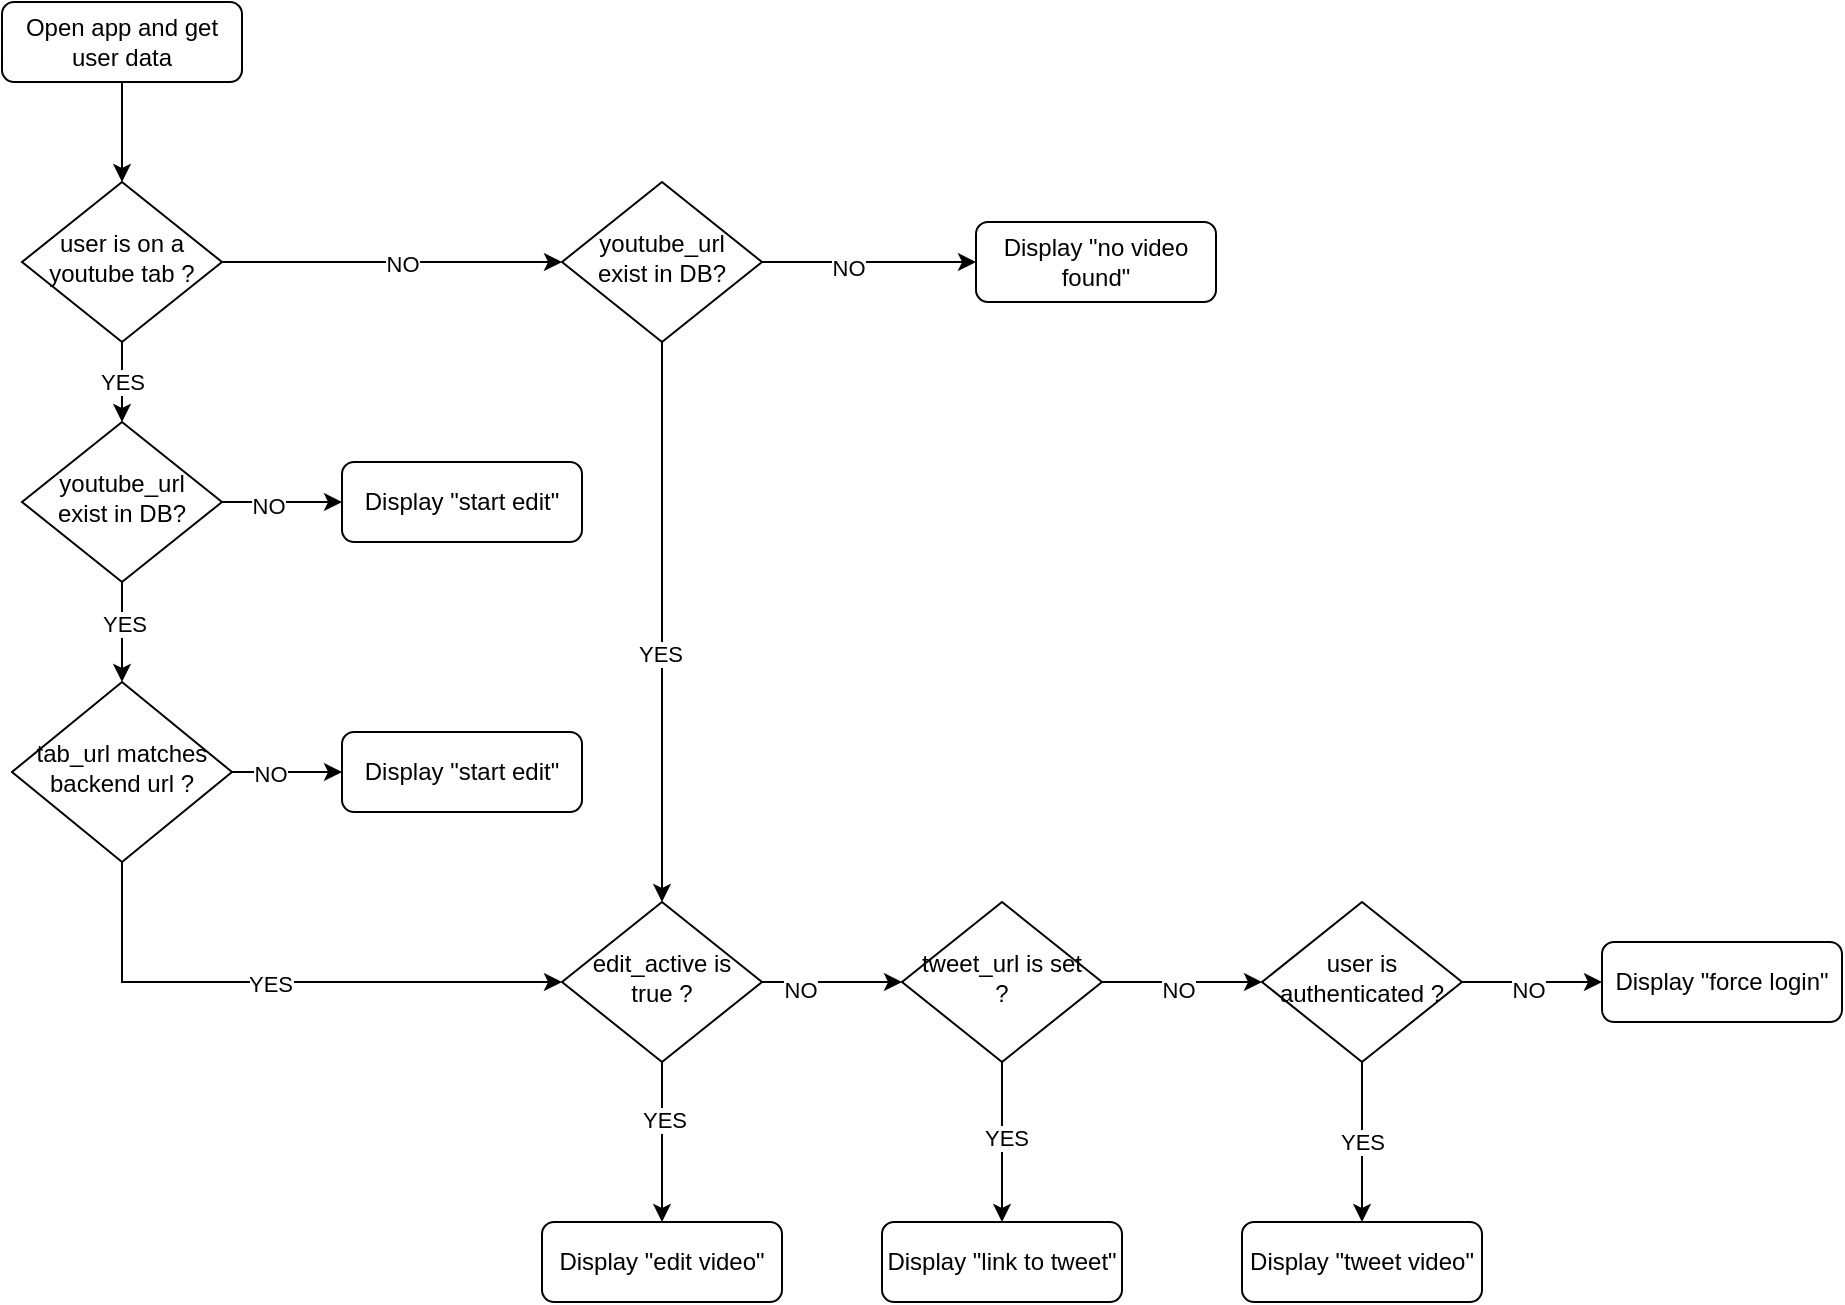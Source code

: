 <mxfile version="14.3.1" type="device"><diagram id="C5RBs43oDa-KdzZeNtuy" name="Page-1"><mxGraphModel dx="1298" dy="786" grid="1" gridSize="10" guides="1" tooltips="1" connect="1" arrows="1" fold="1" page="1" pageScale="1" pageWidth="827" pageHeight="1169" math="0" shadow="0"><root><mxCell id="WIyWlLk6GJQsqaUBKTNV-0"/><mxCell id="WIyWlLk6GJQsqaUBKTNV-1" parent="WIyWlLk6GJQsqaUBKTNV-0"/><mxCell id="OGkIsaBCRWu2nkJIB6yS-33" style="edgeStyle=orthogonalEdgeStyle;rounded=0;orthogonalLoop=1;jettySize=auto;html=1;exitX=0.5;exitY=1;exitDx=0;exitDy=0;entryX=0.5;entryY=0;entryDx=0;entryDy=0;" edge="1" parent="WIyWlLk6GJQsqaUBKTNV-1" source="OGkIsaBCRWu2nkJIB6yS-31" target="OGkIsaBCRWu2nkJIB6yS-32"><mxGeometry relative="1" as="geometry"/></mxCell><mxCell id="OGkIsaBCRWu2nkJIB6yS-31" value="Open app and get user data" style="rounded=1;whiteSpace=wrap;html=1;fontSize=12;glass=0;strokeWidth=1;shadow=0;" vertex="1" parent="WIyWlLk6GJQsqaUBKTNV-1"><mxGeometry x="340" y="750" width="120" height="40" as="geometry"/></mxCell><mxCell id="OGkIsaBCRWu2nkJIB6yS-35" style="edgeStyle=orthogonalEdgeStyle;rounded=0;orthogonalLoop=1;jettySize=auto;html=1;exitX=1;exitY=0.5;exitDx=0;exitDy=0;entryX=0;entryY=0.5;entryDx=0;entryDy=0;" edge="1" parent="WIyWlLk6GJQsqaUBKTNV-1" source="OGkIsaBCRWu2nkJIB6yS-32" target="OGkIsaBCRWu2nkJIB6yS-34"><mxGeometry relative="1" as="geometry"/></mxCell><mxCell id="OGkIsaBCRWu2nkJIB6yS-36" value="NO" style="edgeLabel;html=1;align=center;verticalAlign=middle;resizable=0;points=[];" vertex="1" connectable="0" parent="OGkIsaBCRWu2nkJIB6yS-35"><mxGeometry x="0.05" y="-1" relative="1" as="geometry"><mxPoint as="offset"/></mxGeometry></mxCell><mxCell id="OGkIsaBCRWu2nkJIB6yS-55" value="YES" style="edgeStyle=orthogonalEdgeStyle;rounded=0;orthogonalLoop=1;jettySize=auto;html=1;exitX=0.5;exitY=1;exitDx=0;exitDy=0;entryX=0.5;entryY=0;entryDx=0;entryDy=0;" edge="1" parent="WIyWlLk6GJQsqaUBKTNV-1" source="OGkIsaBCRWu2nkJIB6yS-32" target="OGkIsaBCRWu2nkJIB6yS-54"><mxGeometry relative="1" as="geometry"/></mxCell><mxCell id="OGkIsaBCRWu2nkJIB6yS-32" value="user is on a youtube tab ?" style="rhombus;whiteSpace=wrap;html=1;shadow=0;fontFamily=Helvetica;fontSize=12;align=center;strokeWidth=1;spacing=6;spacingTop=-4;" vertex="1" parent="WIyWlLk6GJQsqaUBKTNV-1"><mxGeometry x="350" y="840" width="100" height="80" as="geometry"/></mxCell><mxCell id="OGkIsaBCRWu2nkJIB6yS-38" style="edgeStyle=orthogonalEdgeStyle;rounded=0;orthogonalLoop=1;jettySize=auto;html=1;exitX=1;exitY=0.5;exitDx=0;exitDy=0;entryX=0;entryY=0.5;entryDx=0;entryDy=0;" edge="1" parent="WIyWlLk6GJQsqaUBKTNV-1" source="OGkIsaBCRWu2nkJIB6yS-34" target="OGkIsaBCRWu2nkJIB6yS-37"><mxGeometry relative="1" as="geometry"/></mxCell><mxCell id="OGkIsaBCRWu2nkJIB6yS-39" value="NO" style="edgeLabel;html=1;align=center;verticalAlign=middle;resizable=0;points=[];" vertex="1" connectable="0" parent="OGkIsaBCRWu2nkJIB6yS-38"><mxGeometry x="-0.2" y="-3" relative="1" as="geometry"><mxPoint as="offset"/></mxGeometry></mxCell><mxCell id="OGkIsaBCRWu2nkJIB6yS-51" style="edgeStyle=orthogonalEdgeStyle;rounded=0;orthogonalLoop=1;jettySize=auto;html=1;exitX=0.5;exitY=1;exitDx=0;exitDy=0;entryX=0.5;entryY=0;entryDx=0;entryDy=0;" edge="1" parent="WIyWlLk6GJQsqaUBKTNV-1" source="OGkIsaBCRWu2nkJIB6yS-34" target="OGkIsaBCRWu2nkJIB6yS-43"><mxGeometry relative="1" as="geometry"><Array as="points"><mxPoint x="670" y="1010"/><mxPoint x="670" y="1010"/></Array></mxGeometry></mxCell><mxCell id="OGkIsaBCRWu2nkJIB6yS-52" value="YES" style="edgeLabel;html=1;align=center;verticalAlign=middle;resizable=0;points=[];" vertex="1" connectable="0" parent="OGkIsaBCRWu2nkJIB6yS-51"><mxGeometry x="0.114" y="-1" relative="1" as="geometry"><mxPoint as="offset"/></mxGeometry></mxCell><mxCell id="OGkIsaBCRWu2nkJIB6yS-34" value="youtube_url exist in DB?" style="rhombus;whiteSpace=wrap;html=1;shadow=0;fontFamily=Helvetica;fontSize=12;align=center;strokeWidth=1;spacing=6;spacingTop=-4;" vertex="1" parent="WIyWlLk6GJQsqaUBKTNV-1"><mxGeometry x="620" y="840" width="100" height="80" as="geometry"/></mxCell><mxCell id="OGkIsaBCRWu2nkJIB6yS-37" value="Display &quot;no video found&quot;" style="rounded=1;whiteSpace=wrap;html=1;fontSize=12;glass=0;strokeWidth=1;shadow=0;" vertex="1" parent="WIyWlLk6GJQsqaUBKTNV-1"><mxGeometry x="827" y="860" width="120" height="40" as="geometry"/></mxCell><mxCell id="OGkIsaBCRWu2nkJIB6yS-42" style="edgeStyle=orthogonalEdgeStyle;rounded=0;orthogonalLoop=1;jettySize=auto;html=1;exitX=0.5;exitY=1;exitDx=0;exitDy=0;entryX=0.5;entryY=0;entryDx=0;entryDy=0;" edge="1" parent="WIyWlLk6GJQsqaUBKTNV-1" source="OGkIsaBCRWu2nkJIB6yS-43" target="OGkIsaBCRWu2nkJIB6yS-50"><mxGeometry relative="1" as="geometry"/></mxCell><mxCell id="OGkIsaBCRWu2nkJIB6yS-53" value="YES" style="edgeLabel;html=1;align=center;verticalAlign=middle;resizable=0;points=[];" vertex="1" connectable="0" parent="OGkIsaBCRWu2nkJIB6yS-42"><mxGeometry x="-0.289" y="1" relative="1" as="geometry"><mxPoint as="offset"/></mxGeometry></mxCell><mxCell id="OGkIsaBCRWu2nkJIB6yS-72" style="edgeStyle=orthogonalEdgeStyle;rounded=0;orthogonalLoop=1;jettySize=auto;html=1;exitX=1;exitY=0.5;exitDx=0;exitDy=0;entryX=0;entryY=0.5;entryDx=0;entryDy=0;" edge="1" parent="WIyWlLk6GJQsqaUBKTNV-1" source="OGkIsaBCRWu2nkJIB6yS-43" target="OGkIsaBCRWu2nkJIB6yS-71"><mxGeometry relative="1" as="geometry"/></mxCell><mxCell id="OGkIsaBCRWu2nkJIB6yS-77" value="NO" style="edgeLabel;html=1;align=center;verticalAlign=middle;resizable=0;points=[];" vertex="1" connectable="0" parent="OGkIsaBCRWu2nkJIB6yS-72"><mxGeometry x="-0.457" y="-4" relative="1" as="geometry"><mxPoint as="offset"/></mxGeometry></mxCell><mxCell id="OGkIsaBCRWu2nkJIB6yS-43" value="edit_active is true ?" style="rhombus;whiteSpace=wrap;html=1;shadow=0;fontFamily=Helvetica;fontSize=12;align=center;strokeWidth=1;spacing=6;spacingTop=-4;" vertex="1" parent="WIyWlLk6GJQsqaUBKTNV-1"><mxGeometry x="620" y="1200" width="100" height="80" as="geometry"/></mxCell><mxCell id="OGkIsaBCRWu2nkJIB6yS-44" style="edgeStyle=orthogonalEdgeStyle;rounded=0;orthogonalLoop=1;jettySize=auto;html=1;exitX=1;exitY=0.5;exitDx=0;exitDy=0;entryX=0;entryY=0.5;entryDx=0;entryDy=0;" edge="1" parent="WIyWlLk6GJQsqaUBKTNV-1" source="OGkIsaBCRWu2nkJIB6yS-47" target="OGkIsaBCRWu2nkJIB6yS-48"><mxGeometry relative="1" as="geometry"/></mxCell><mxCell id="OGkIsaBCRWu2nkJIB6yS-45" value="NO" style="edgeLabel;html=1;align=center;verticalAlign=middle;resizable=0;points=[];" vertex="1" connectable="0" parent="OGkIsaBCRWu2nkJIB6yS-44"><mxGeometry x="-0.054" y="-4" relative="1" as="geometry"><mxPoint as="offset"/></mxGeometry></mxCell><mxCell id="OGkIsaBCRWu2nkJIB6yS-46" value="YES" style="edgeStyle=orthogonalEdgeStyle;rounded=0;orthogonalLoop=1;jettySize=auto;html=1;entryX=0.5;entryY=0;entryDx=0;entryDy=0;" edge="1" parent="WIyWlLk6GJQsqaUBKTNV-1" source="OGkIsaBCRWu2nkJIB6yS-47" target="OGkIsaBCRWu2nkJIB6yS-49"><mxGeometry relative="1" as="geometry"/></mxCell><mxCell id="OGkIsaBCRWu2nkJIB6yS-47" value="user is authenticated ?" style="rhombus;whiteSpace=wrap;html=1;shadow=0;fontFamily=Helvetica;fontSize=12;align=center;strokeWidth=1;spacing=6;spacingTop=-4;" vertex="1" parent="WIyWlLk6GJQsqaUBKTNV-1"><mxGeometry x="970" y="1200" width="100" height="80" as="geometry"/></mxCell><mxCell id="OGkIsaBCRWu2nkJIB6yS-48" value="Display &quot;force login&quot;" style="rounded=1;whiteSpace=wrap;html=1;fontSize=12;glass=0;strokeWidth=1;shadow=0;" vertex="1" parent="WIyWlLk6GJQsqaUBKTNV-1"><mxGeometry x="1140" y="1220" width="120" height="40" as="geometry"/></mxCell><mxCell id="OGkIsaBCRWu2nkJIB6yS-49" value="Display &quot;tweet video&quot;" style="rounded=1;whiteSpace=wrap;html=1;fontSize=12;glass=0;strokeWidth=1;shadow=0;" vertex="1" parent="WIyWlLk6GJQsqaUBKTNV-1"><mxGeometry x="960" y="1360" width="120" height="40" as="geometry"/></mxCell><mxCell id="OGkIsaBCRWu2nkJIB6yS-50" value="Display &quot;edit video&quot;" style="rounded=1;whiteSpace=wrap;html=1;fontSize=12;glass=0;strokeWidth=1;shadow=0;" vertex="1" parent="WIyWlLk6GJQsqaUBKTNV-1"><mxGeometry x="610" y="1360" width="120" height="40" as="geometry"/></mxCell><mxCell id="OGkIsaBCRWu2nkJIB6yS-57" style="edgeStyle=orthogonalEdgeStyle;rounded=0;orthogonalLoop=1;jettySize=auto;html=1;exitX=0.5;exitY=1;exitDx=0;exitDy=0;entryX=0.5;entryY=0;entryDx=0;entryDy=0;" edge="1" parent="WIyWlLk6GJQsqaUBKTNV-1" source="OGkIsaBCRWu2nkJIB6yS-54" target="OGkIsaBCRWu2nkJIB6yS-56"><mxGeometry relative="1" as="geometry"/></mxCell><mxCell id="OGkIsaBCRWu2nkJIB6yS-63" value="YES" style="edgeLabel;html=1;align=center;verticalAlign=middle;resizable=0;points=[];" vertex="1" connectable="0" parent="OGkIsaBCRWu2nkJIB6yS-57"><mxGeometry x="-0.16" y="1" relative="1" as="geometry"><mxPoint as="offset"/></mxGeometry></mxCell><mxCell id="OGkIsaBCRWu2nkJIB6yS-61" style="edgeStyle=orthogonalEdgeStyle;rounded=0;orthogonalLoop=1;jettySize=auto;html=1;exitX=1;exitY=0.5;exitDx=0;exitDy=0;entryX=0;entryY=0.5;entryDx=0;entryDy=0;" edge="1" parent="WIyWlLk6GJQsqaUBKTNV-1" source="OGkIsaBCRWu2nkJIB6yS-54" target="OGkIsaBCRWu2nkJIB6yS-60"><mxGeometry relative="1" as="geometry"/></mxCell><mxCell id="OGkIsaBCRWu2nkJIB6yS-62" value="NO" style="edgeLabel;html=1;align=center;verticalAlign=middle;resizable=0;points=[];" vertex="1" connectable="0" parent="OGkIsaBCRWu2nkJIB6yS-61"><mxGeometry x="-0.233" y="-2" relative="1" as="geometry"><mxPoint as="offset"/></mxGeometry></mxCell><mxCell id="OGkIsaBCRWu2nkJIB6yS-54" value="youtube_url exist in DB?" style="rhombus;whiteSpace=wrap;html=1;shadow=0;fontFamily=Helvetica;fontSize=12;align=center;strokeWidth=1;spacing=6;spacingTop=-4;" vertex="1" parent="WIyWlLk6GJQsqaUBKTNV-1"><mxGeometry x="350" y="960" width="100" height="80" as="geometry"/></mxCell><mxCell id="OGkIsaBCRWu2nkJIB6yS-67" style="edgeStyle=orthogonalEdgeStyle;rounded=0;orthogonalLoop=1;jettySize=auto;html=1;exitX=1;exitY=0.5;exitDx=0;exitDy=0;entryX=0;entryY=0.5;entryDx=0;entryDy=0;" edge="1" parent="WIyWlLk6GJQsqaUBKTNV-1" source="OGkIsaBCRWu2nkJIB6yS-56" target="OGkIsaBCRWu2nkJIB6yS-64"><mxGeometry relative="1" as="geometry"/></mxCell><mxCell id="OGkIsaBCRWu2nkJIB6yS-68" value="NO" style="edgeLabel;html=1;align=center;verticalAlign=middle;resizable=0;points=[];" vertex="1" connectable="0" parent="OGkIsaBCRWu2nkJIB6yS-67"><mxGeometry x="-0.309" y="-1" relative="1" as="geometry"><mxPoint as="offset"/></mxGeometry></mxCell><mxCell id="OGkIsaBCRWu2nkJIB6yS-69" style="edgeStyle=orthogonalEdgeStyle;rounded=0;orthogonalLoop=1;jettySize=auto;html=1;exitX=0.5;exitY=1;exitDx=0;exitDy=0;entryX=0;entryY=0.5;entryDx=0;entryDy=0;" edge="1" parent="WIyWlLk6GJQsqaUBKTNV-1" source="OGkIsaBCRWu2nkJIB6yS-56" target="OGkIsaBCRWu2nkJIB6yS-43"><mxGeometry relative="1" as="geometry"/></mxCell><mxCell id="OGkIsaBCRWu2nkJIB6yS-70" value="YES" style="edgeLabel;html=1;align=center;verticalAlign=middle;resizable=0;points=[];" vertex="1" connectable="0" parent="OGkIsaBCRWu2nkJIB6yS-69"><mxGeometry x="-0.043" y="-1" relative="1" as="geometry"><mxPoint as="offset"/></mxGeometry></mxCell><mxCell id="OGkIsaBCRWu2nkJIB6yS-56" value="tab_url matches backend url ?" style="rhombus;whiteSpace=wrap;html=1;shadow=0;fontFamily=Helvetica;fontSize=12;align=center;strokeWidth=1;spacing=6;spacingTop=-4;" vertex="1" parent="WIyWlLk6GJQsqaUBKTNV-1"><mxGeometry x="345" y="1090" width="110" height="90" as="geometry"/></mxCell><mxCell id="OGkIsaBCRWu2nkJIB6yS-60" value="Display &quot;start edit&quot;" style="rounded=1;whiteSpace=wrap;html=1;fontSize=12;glass=0;strokeWidth=1;shadow=0;" vertex="1" parent="WIyWlLk6GJQsqaUBKTNV-1"><mxGeometry x="510" y="980" width="120" height="40" as="geometry"/></mxCell><mxCell id="OGkIsaBCRWu2nkJIB6yS-64" value="Display &quot;start edit&quot;" style="rounded=1;whiteSpace=wrap;html=1;fontSize=12;glass=0;strokeWidth=1;shadow=0;" vertex="1" parent="WIyWlLk6GJQsqaUBKTNV-1"><mxGeometry x="510" y="1115" width="120" height="40" as="geometry"/></mxCell><mxCell id="OGkIsaBCRWu2nkJIB6yS-74" style="edgeStyle=orthogonalEdgeStyle;rounded=0;orthogonalLoop=1;jettySize=auto;html=1;exitX=0.5;exitY=1;exitDx=0;exitDy=0;entryX=0.5;entryY=0;entryDx=0;entryDy=0;" edge="1" parent="WIyWlLk6GJQsqaUBKTNV-1" source="OGkIsaBCRWu2nkJIB6yS-71" target="OGkIsaBCRWu2nkJIB6yS-73"><mxGeometry relative="1" as="geometry"/></mxCell><mxCell id="OGkIsaBCRWu2nkJIB6yS-75" value="YES" style="edgeLabel;html=1;align=center;verticalAlign=middle;resizable=0;points=[];" vertex="1" connectable="0" parent="OGkIsaBCRWu2nkJIB6yS-74"><mxGeometry x="-0.05" y="2" relative="1" as="geometry"><mxPoint as="offset"/></mxGeometry></mxCell><mxCell id="OGkIsaBCRWu2nkJIB6yS-76" style="edgeStyle=orthogonalEdgeStyle;rounded=0;orthogonalLoop=1;jettySize=auto;html=1;exitX=1;exitY=0.5;exitDx=0;exitDy=0;entryX=0;entryY=0.5;entryDx=0;entryDy=0;" edge="1" parent="WIyWlLk6GJQsqaUBKTNV-1" source="OGkIsaBCRWu2nkJIB6yS-71" target="OGkIsaBCRWu2nkJIB6yS-47"><mxGeometry relative="1" as="geometry"/></mxCell><mxCell id="OGkIsaBCRWu2nkJIB6yS-78" value="NO" style="edgeLabel;html=1;align=center;verticalAlign=middle;resizable=0;points=[];" vertex="1" connectable="0" parent="OGkIsaBCRWu2nkJIB6yS-76"><mxGeometry x="-0.05" y="-4" relative="1" as="geometry"><mxPoint as="offset"/></mxGeometry></mxCell><mxCell id="OGkIsaBCRWu2nkJIB6yS-71" value="tweet_url is set ?" style="rhombus;whiteSpace=wrap;html=1;shadow=0;fontFamily=Helvetica;fontSize=12;align=center;strokeWidth=1;spacing=6;spacingTop=-4;" vertex="1" parent="WIyWlLk6GJQsqaUBKTNV-1"><mxGeometry x="790" y="1200" width="100" height="80" as="geometry"/></mxCell><mxCell id="OGkIsaBCRWu2nkJIB6yS-73" value="Display &quot;link to tweet&quot;" style="rounded=1;whiteSpace=wrap;html=1;fontSize=12;glass=0;strokeWidth=1;shadow=0;" vertex="1" parent="WIyWlLk6GJQsqaUBKTNV-1"><mxGeometry x="780" y="1360" width="120" height="40" as="geometry"/></mxCell></root></mxGraphModel></diagram></mxfile>